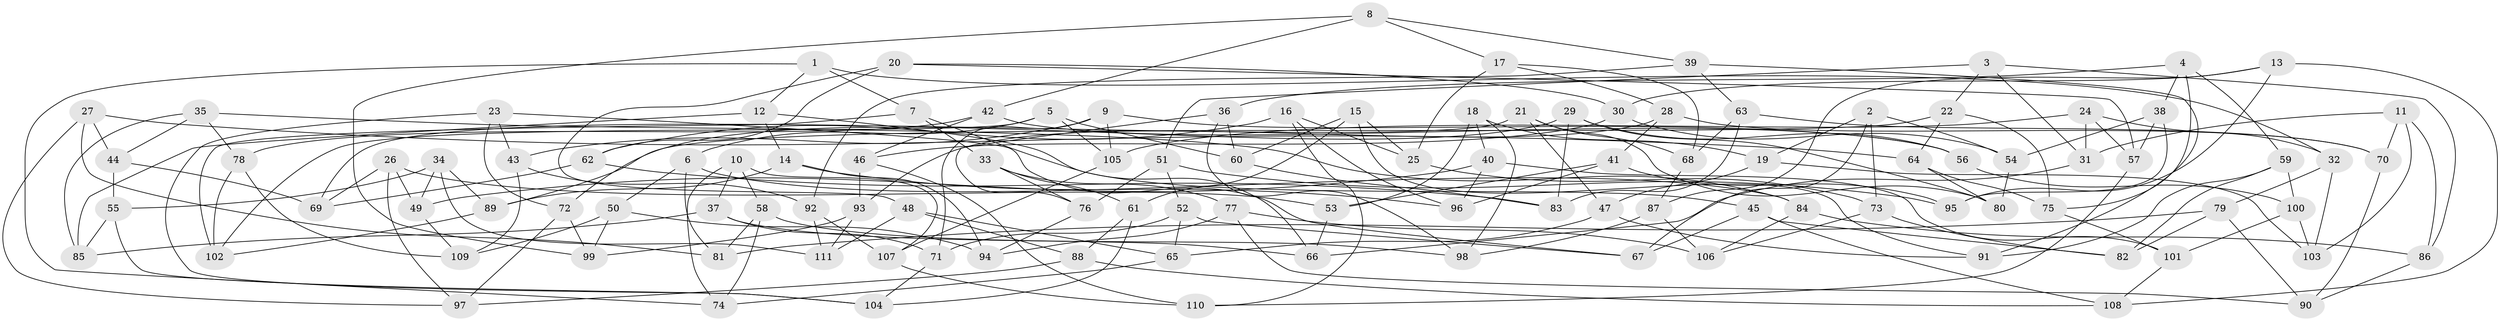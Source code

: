 // coarse degree distribution, {5: 0.028169014084507043, 6: 0.5352112676056338, 4: 0.43661971830985913}
// Generated by graph-tools (version 1.1) at 2025/42/03/06/25 10:42:18]
// undirected, 111 vertices, 222 edges
graph export_dot {
graph [start="1"]
  node [color=gray90,style=filled];
  1;
  2;
  3;
  4;
  5;
  6;
  7;
  8;
  9;
  10;
  11;
  12;
  13;
  14;
  15;
  16;
  17;
  18;
  19;
  20;
  21;
  22;
  23;
  24;
  25;
  26;
  27;
  28;
  29;
  30;
  31;
  32;
  33;
  34;
  35;
  36;
  37;
  38;
  39;
  40;
  41;
  42;
  43;
  44;
  45;
  46;
  47;
  48;
  49;
  50;
  51;
  52;
  53;
  54;
  55;
  56;
  57;
  58;
  59;
  60;
  61;
  62;
  63;
  64;
  65;
  66;
  67;
  68;
  69;
  70;
  71;
  72;
  73;
  74;
  75;
  76;
  77;
  78;
  79;
  80;
  81;
  82;
  83;
  84;
  85;
  86;
  87;
  88;
  89;
  90;
  91;
  92;
  93;
  94;
  95;
  96;
  97;
  98;
  99;
  100;
  101;
  102;
  103;
  104;
  105;
  106;
  107;
  108;
  109;
  110;
  111;
  1 -- 7;
  1 -- 32;
  1 -- 74;
  1 -- 12;
  2 -- 73;
  2 -- 19;
  2 -- 54;
  2 -- 67;
  3 -- 51;
  3 -- 22;
  3 -- 31;
  3 -- 86;
  4 -- 38;
  4 -- 59;
  4 -- 75;
  4 -- 36;
  5 -- 105;
  5 -- 6;
  5 -- 102;
  5 -- 60;
  6 -- 81;
  6 -- 84;
  6 -- 50;
  7 -- 66;
  7 -- 102;
  7 -- 33;
  8 -- 99;
  8 -- 42;
  8 -- 17;
  8 -- 39;
  9 -- 56;
  9 -- 43;
  9 -- 71;
  9 -- 105;
  10 -- 107;
  10 -- 74;
  10 -- 58;
  10 -- 37;
  11 -- 103;
  11 -- 86;
  11 -- 70;
  11 -- 31;
  12 -- 14;
  12 -- 45;
  12 -- 85;
  13 -- 30;
  13 -- 95;
  13 -- 87;
  13 -- 108;
  14 -- 96;
  14 -- 89;
  14 -- 94;
  15 -- 91;
  15 -- 61;
  15 -- 25;
  15 -- 60;
  16 -- 62;
  16 -- 25;
  16 -- 110;
  16 -- 96;
  17 -- 25;
  17 -- 28;
  17 -- 68;
  18 -- 40;
  18 -- 53;
  18 -- 19;
  18 -- 98;
  19 -- 47;
  19 -- 103;
  20 -- 48;
  20 -- 62;
  20 -- 30;
  20 -- 57;
  21 -- 47;
  21 -- 69;
  21 -- 80;
  21 -- 68;
  22 -- 89;
  22 -- 64;
  22 -- 75;
  23 -- 43;
  23 -- 104;
  23 -- 67;
  23 -- 72;
  24 -- 105;
  24 -- 32;
  24 -- 31;
  24 -- 57;
  25 -- 73;
  26 -- 69;
  26 -- 97;
  26 -- 53;
  26 -- 49;
  27 -- 44;
  27 -- 64;
  27 -- 97;
  27 -- 81;
  28 -- 41;
  28 -- 93;
  28 -- 70;
  29 -- 80;
  29 -- 56;
  29 -- 83;
  29 -- 72;
  30 -- 54;
  30 -- 46;
  31 -- 66;
  32 -- 79;
  32 -- 103;
  33 -- 76;
  33 -- 61;
  33 -- 77;
  34 -- 49;
  34 -- 89;
  34 -- 111;
  34 -- 55;
  35 -- 78;
  35 -- 85;
  35 -- 44;
  35 -- 84;
  36 -- 60;
  36 -- 98;
  36 -- 76;
  37 -- 71;
  37 -- 85;
  37 -- 66;
  38 -- 57;
  38 -- 95;
  38 -- 54;
  39 -- 92;
  39 -- 63;
  39 -- 91;
  40 -- 49;
  40 -- 96;
  40 -- 101;
  41 -- 53;
  41 -- 95;
  41 -- 96;
  42 -- 56;
  42 -- 78;
  42 -- 46;
  43 -- 109;
  43 -- 92;
  44 -- 69;
  44 -- 55;
  45 -- 82;
  45 -- 67;
  45 -- 108;
  46 -- 110;
  46 -- 93;
  47 -- 65;
  47 -- 91;
  48 -- 88;
  48 -- 111;
  48 -- 65;
  49 -- 109;
  50 -- 99;
  50 -- 109;
  50 -- 94;
  51 -- 95;
  51 -- 76;
  51 -- 52;
  52 -- 71;
  52 -- 65;
  52 -- 67;
  53 -- 66;
  54 -- 80;
  55 -- 104;
  55 -- 85;
  56 -- 100;
  57 -- 110;
  58 -- 81;
  58 -- 74;
  58 -- 98;
  59 -- 91;
  59 -- 82;
  59 -- 100;
  60 -- 83;
  61 -- 104;
  61 -- 88;
  62 -- 69;
  62 -- 83;
  63 -- 68;
  63 -- 70;
  63 -- 83;
  64 -- 75;
  64 -- 80;
  65 -- 74;
  68 -- 87;
  70 -- 90;
  71 -- 104;
  72 -- 97;
  72 -- 99;
  73 -- 106;
  73 -- 82;
  75 -- 101;
  76 -- 94;
  77 -- 90;
  77 -- 106;
  77 -- 94;
  78 -- 109;
  78 -- 102;
  79 -- 81;
  79 -- 90;
  79 -- 82;
  84 -- 86;
  84 -- 106;
  86 -- 90;
  87 -- 98;
  87 -- 106;
  88 -- 97;
  88 -- 108;
  89 -- 102;
  92 -- 107;
  92 -- 111;
  93 -- 99;
  93 -- 111;
  100 -- 103;
  100 -- 101;
  101 -- 108;
  105 -- 107;
  107 -- 110;
}
